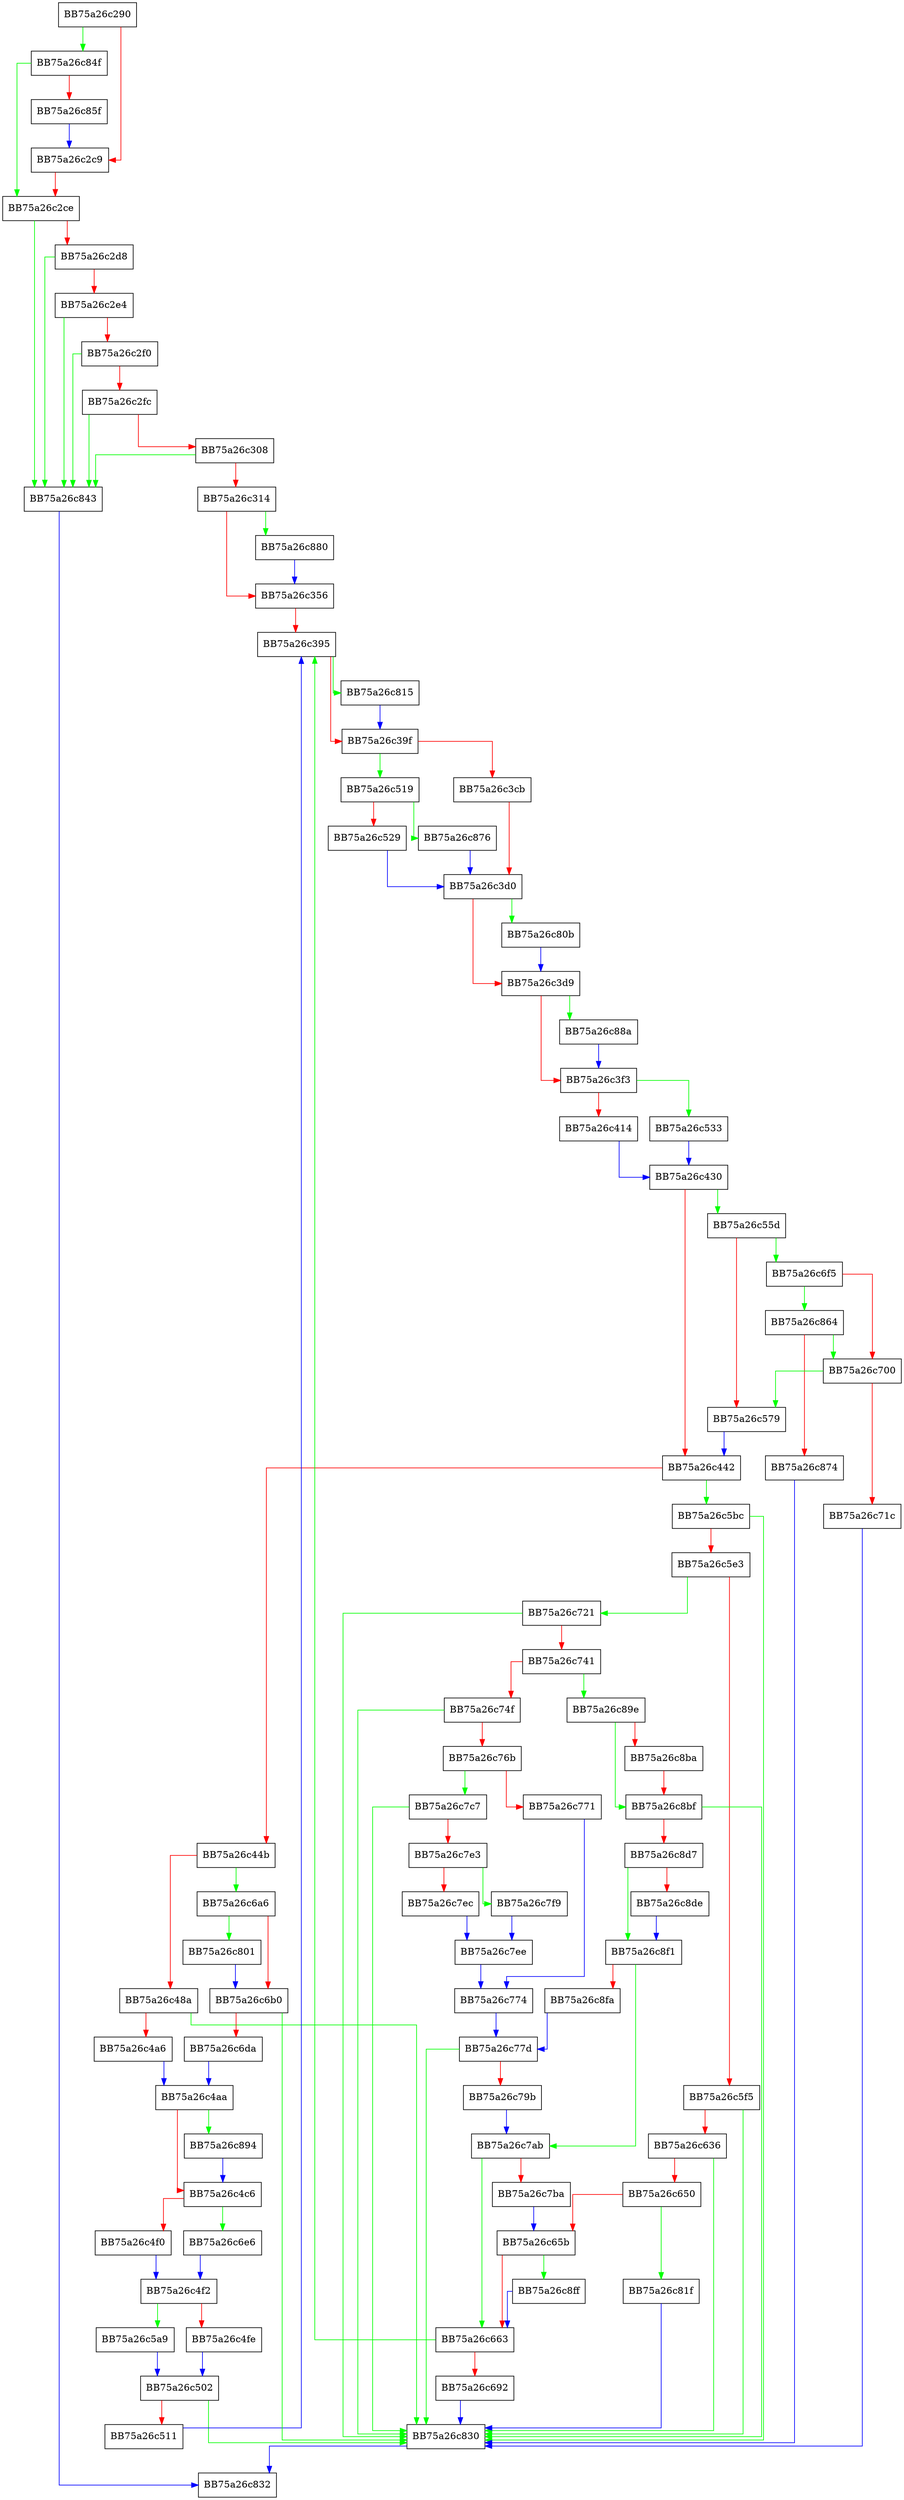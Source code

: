 digraph OnTheFly {
  node [shape="box"];
  graph [splines=ortho];
  BB75a26c290 -> BB75a26c84f [color="green"];
  BB75a26c290 -> BB75a26c2c9 [color="red"];
  BB75a26c2c9 -> BB75a26c2ce [color="red"];
  BB75a26c2ce -> BB75a26c843 [color="green"];
  BB75a26c2ce -> BB75a26c2d8 [color="red"];
  BB75a26c2d8 -> BB75a26c843 [color="green"];
  BB75a26c2d8 -> BB75a26c2e4 [color="red"];
  BB75a26c2e4 -> BB75a26c843 [color="green"];
  BB75a26c2e4 -> BB75a26c2f0 [color="red"];
  BB75a26c2f0 -> BB75a26c843 [color="green"];
  BB75a26c2f0 -> BB75a26c2fc [color="red"];
  BB75a26c2fc -> BB75a26c843 [color="green"];
  BB75a26c2fc -> BB75a26c308 [color="red"];
  BB75a26c308 -> BB75a26c843 [color="green"];
  BB75a26c308 -> BB75a26c314 [color="red"];
  BB75a26c314 -> BB75a26c880 [color="green"];
  BB75a26c314 -> BB75a26c356 [color="red"];
  BB75a26c356 -> BB75a26c395 [color="red"];
  BB75a26c395 -> BB75a26c815 [color="green"];
  BB75a26c395 -> BB75a26c39f [color="red"];
  BB75a26c39f -> BB75a26c519 [color="green"];
  BB75a26c39f -> BB75a26c3cb [color="red"];
  BB75a26c3cb -> BB75a26c3d0 [color="red"];
  BB75a26c3d0 -> BB75a26c80b [color="green"];
  BB75a26c3d0 -> BB75a26c3d9 [color="red"];
  BB75a26c3d9 -> BB75a26c88a [color="green"];
  BB75a26c3d9 -> BB75a26c3f3 [color="red"];
  BB75a26c3f3 -> BB75a26c533 [color="green"];
  BB75a26c3f3 -> BB75a26c414 [color="red"];
  BB75a26c414 -> BB75a26c430 [color="blue"];
  BB75a26c430 -> BB75a26c55d [color="green"];
  BB75a26c430 -> BB75a26c442 [color="red"];
  BB75a26c442 -> BB75a26c5bc [color="green"];
  BB75a26c442 -> BB75a26c44b [color="red"];
  BB75a26c44b -> BB75a26c6a6 [color="green"];
  BB75a26c44b -> BB75a26c48a [color="red"];
  BB75a26c48a -> BB75a26c830 [color="green"];
  BB75a26c48a -> BB75a26c4a6 [color="red"];
  BB75a26c4a6 -> BB75a26c4aa [color="blue"];
  BB75a26c4aa -> BB75a26c894 [color="green"];
  BB75a26c4aa -> BB75a26c4c6 [color="red"];
  BB75a26c4c6 -> BB75a26c6e6 [color="green"];
  BB75a26c4c6 -> BB75a26c4f0 [color="red"];
  BB75a26c4f0 -> BB75a26c4f2 [color="blue"];
  BB75a26c4f2 -> BB75a26c5a9 [color="green"];
  BB75a26c4f2 -> BB75a26c4fe [color="red"];
  BB75a26c4fe -> BB75a26c502 [color="blue"];
  BB75a26c502 -> BB75a26c830 [color="green"];
  BB75a26c502 -> BB75a26c511 [color="red"];
  BB75a26c511 -> BB75a26c395 [color="blue"];
  BB75a26c519 -> BB75a26c876 [color="green"];
  BB75a26c519 -> BB75a26c529 [color="red"];
  BB75a26c529 -> BB75a26c3d0 [color="blue"];
  BB75a26c533 -> BB75a26c430 [color="blue"];
  BB75a26c55d -> BB75a26c6f5 [color="green"];
  BB75a26c55d -> BB75a26c579 [color="red"];
  BB75a26c579 -> BB75a26c442 [color="blue"];
  BB75a26c5a9 -> BB75a26c502 [color="blue"];
  BB75a26c5bc -> BB75a26c830 [color="green"];
  BB75a26c5bc -> BB75a26c5e3 [color="red"];
  BB75a26c5e3 -> BB75a26c721 [color="green"];
  BB75a26c5e3 -> BB75a26c5f5 [color="red"];
  BB75a26c5f5 -> BB75a26c830 [color="green"];
  BB75a26c5f5 -> BB75a26c636 [color="red"];
  BB75a26c636 -> BB75a26c830 [color="green"];
  BB75a26c636 -> BB75a26c650 [color="red"];
  BB75a26c650 -> BB75a26c81f [color="green"];
  BB75a26c650 -> BB75a26c65b [color="red"];
  BB75a26c65b -> BB75a26c8ff [color="green"];
  BB75a26c65b -> BB75a26c663 [color="red"];
  BB75a26c663 -> BB75a26c395 [color="green"];
  BB75a26c663 -> BB75a26c692 [color="red"];
  BB75a26c692 -> BB75a26c830 [color="blue"];
  BB75a26c6a6 -> BB75a26c801 [color="green"];
  BB75a26c6a6 -> BB75a26c6b0 [color="red"];
  BB75a26c6b0 -> BB75a26c830 [color="green"];
  BB75a26c6b0 -> BB75a26c6da [color="red"];
  BB75a26c6da -> BB75a26c4aa [color="blue"];
  BB75a26c6e6 -> BB75a26c4f2 [color="blue"];
  BB75a26c6f5 -> BB75a26c864 [color="green"];
  BB75a26c6f5 -> BB75a26c700 [color="red"];
  BB75a26c700 -> BB75a26c579 [color="green"];
  BB75a26c700 -> BB75a26c71c [color="red"];
  BB75a26c71c -> BB75a26c830 [color="blue"];
  BB75a26c721 -> BB75a26c830 [color="green"];
  BB75a26c721 -> BB75a26c741 [color="red"];
  BB75a26c741 -> BB75a26c89e [color="green"];
  BB75a26c741 -> BB75a26c74f [color="red"];
  BB75a26c74f -> BB75a26c830 [color="green"];
  BB75a26c74f -> BB75a26c76b [color="red"];
  BB75a26c76b -> BB75a26c7c7 [color="green"];
  BB75a26c76b -> BB75a26c771 [color="red"];
  BB75a26c771 -> BB75a26c774 [color="blue"];
  BB75a26c774 -> BB75a26c77d [color="blue"];
  BB75a26c77d -> BB75a26c830 [color="green"];
  BB75a26c77d -> BB75a26c79b [color="red"];
  BB75a26c79b -> BB75a26c7ab [color="blue"];
  BB75a26c7ab -> BB75a26c663 [color="green"];
  BB75a26c7ab -> BB75a26c7ba [color="red"];
  BB75a26c7ba -> BB75a26c65b [color="blue"];
  BB75a26c7c7 -> BB75a26c830 [color="green"];
  BB75a26c7c7 -> BB75a26c7e3 [color="red"];
  BB75a26c7e3 -> BB75a26c7f9 [color="green"];
  BB75a26c7e3 -> BB75a26c7ec [color="red"];
  BB75a26c7ec -> BB75a26c7ee [color="blue"];
  BB75a26c7ee -> BB75a26c774 [color="blue"];
  BB75a26c7f9 -> BB75a26c7ee [color="blue"];
  BB75a26c801 -> BB75a26c6b0 [color="blue"];
  BB75a26c80b -> BB75a26c3d9 [color="blue"];
  BB75a26c815 -> BB75a26c39f [color="blue"];
  BB75a26c81f -> BB75a26c830 [color="blue"];
  BB75a26c830 -> BB75a26c832 [color="blue"];
  BB75a26c843 -> BB75a26c832 [color="blue"];
  BB75a26c84f -> BB75a26c2ce [color="green"];
  BB75a26c84f -> BB75a26c85f [color="red"];
  BB75a26c85f -> BB75a26c2c9 [color="blue"];
  BB75a26c864 -> BB75a26c700 [color="green"];
  BB75a26c864 -> BB75a26c874 [color="red"];
  BB75a26c874 -> BB75a26c830 [color="blue"];
  BB75a26c876 -> BB75a26c3d0 [color="blue"];
  BB75a26c880 -> BB75a26c356 [color="blue"];
  BB75a26c88a -> BB75a26c3f3 [color="blue"];
  BB75a26c894 -> BB75a26c4c6 [color="blue"];
  BB75a26c89e -> BB75a26c8bf [color="green"];
  BB75a26c89e -> BB75a26c8ba [color="red"];
  BB75a26c8ba -> BB75a26c8bf [color="red"];
  BB75a26c8bf -> BB75a26c830 [color="green"];
  BB75a26c8bf -> BB75a26c8d7 [color="red"];
  BB75a26c8d7 -> BB75a26c8f1 [color="green"];
  BB75a26c8d7 -> BB75a26c8de [color="red"];
  BB75a26c8de -> BB75a26c8f1 [color="blue"];
  BB75a26c8f1 -> BB75a26c7ab [color="green"];
  BB75a26c8f1 -> BB75a26c8fa [color="red"];
  BB75a26c8fa -> BB75a26c77d [color="blue"];
  BB75a26c8ff -> BB75a26c663 [color="blue"];
}